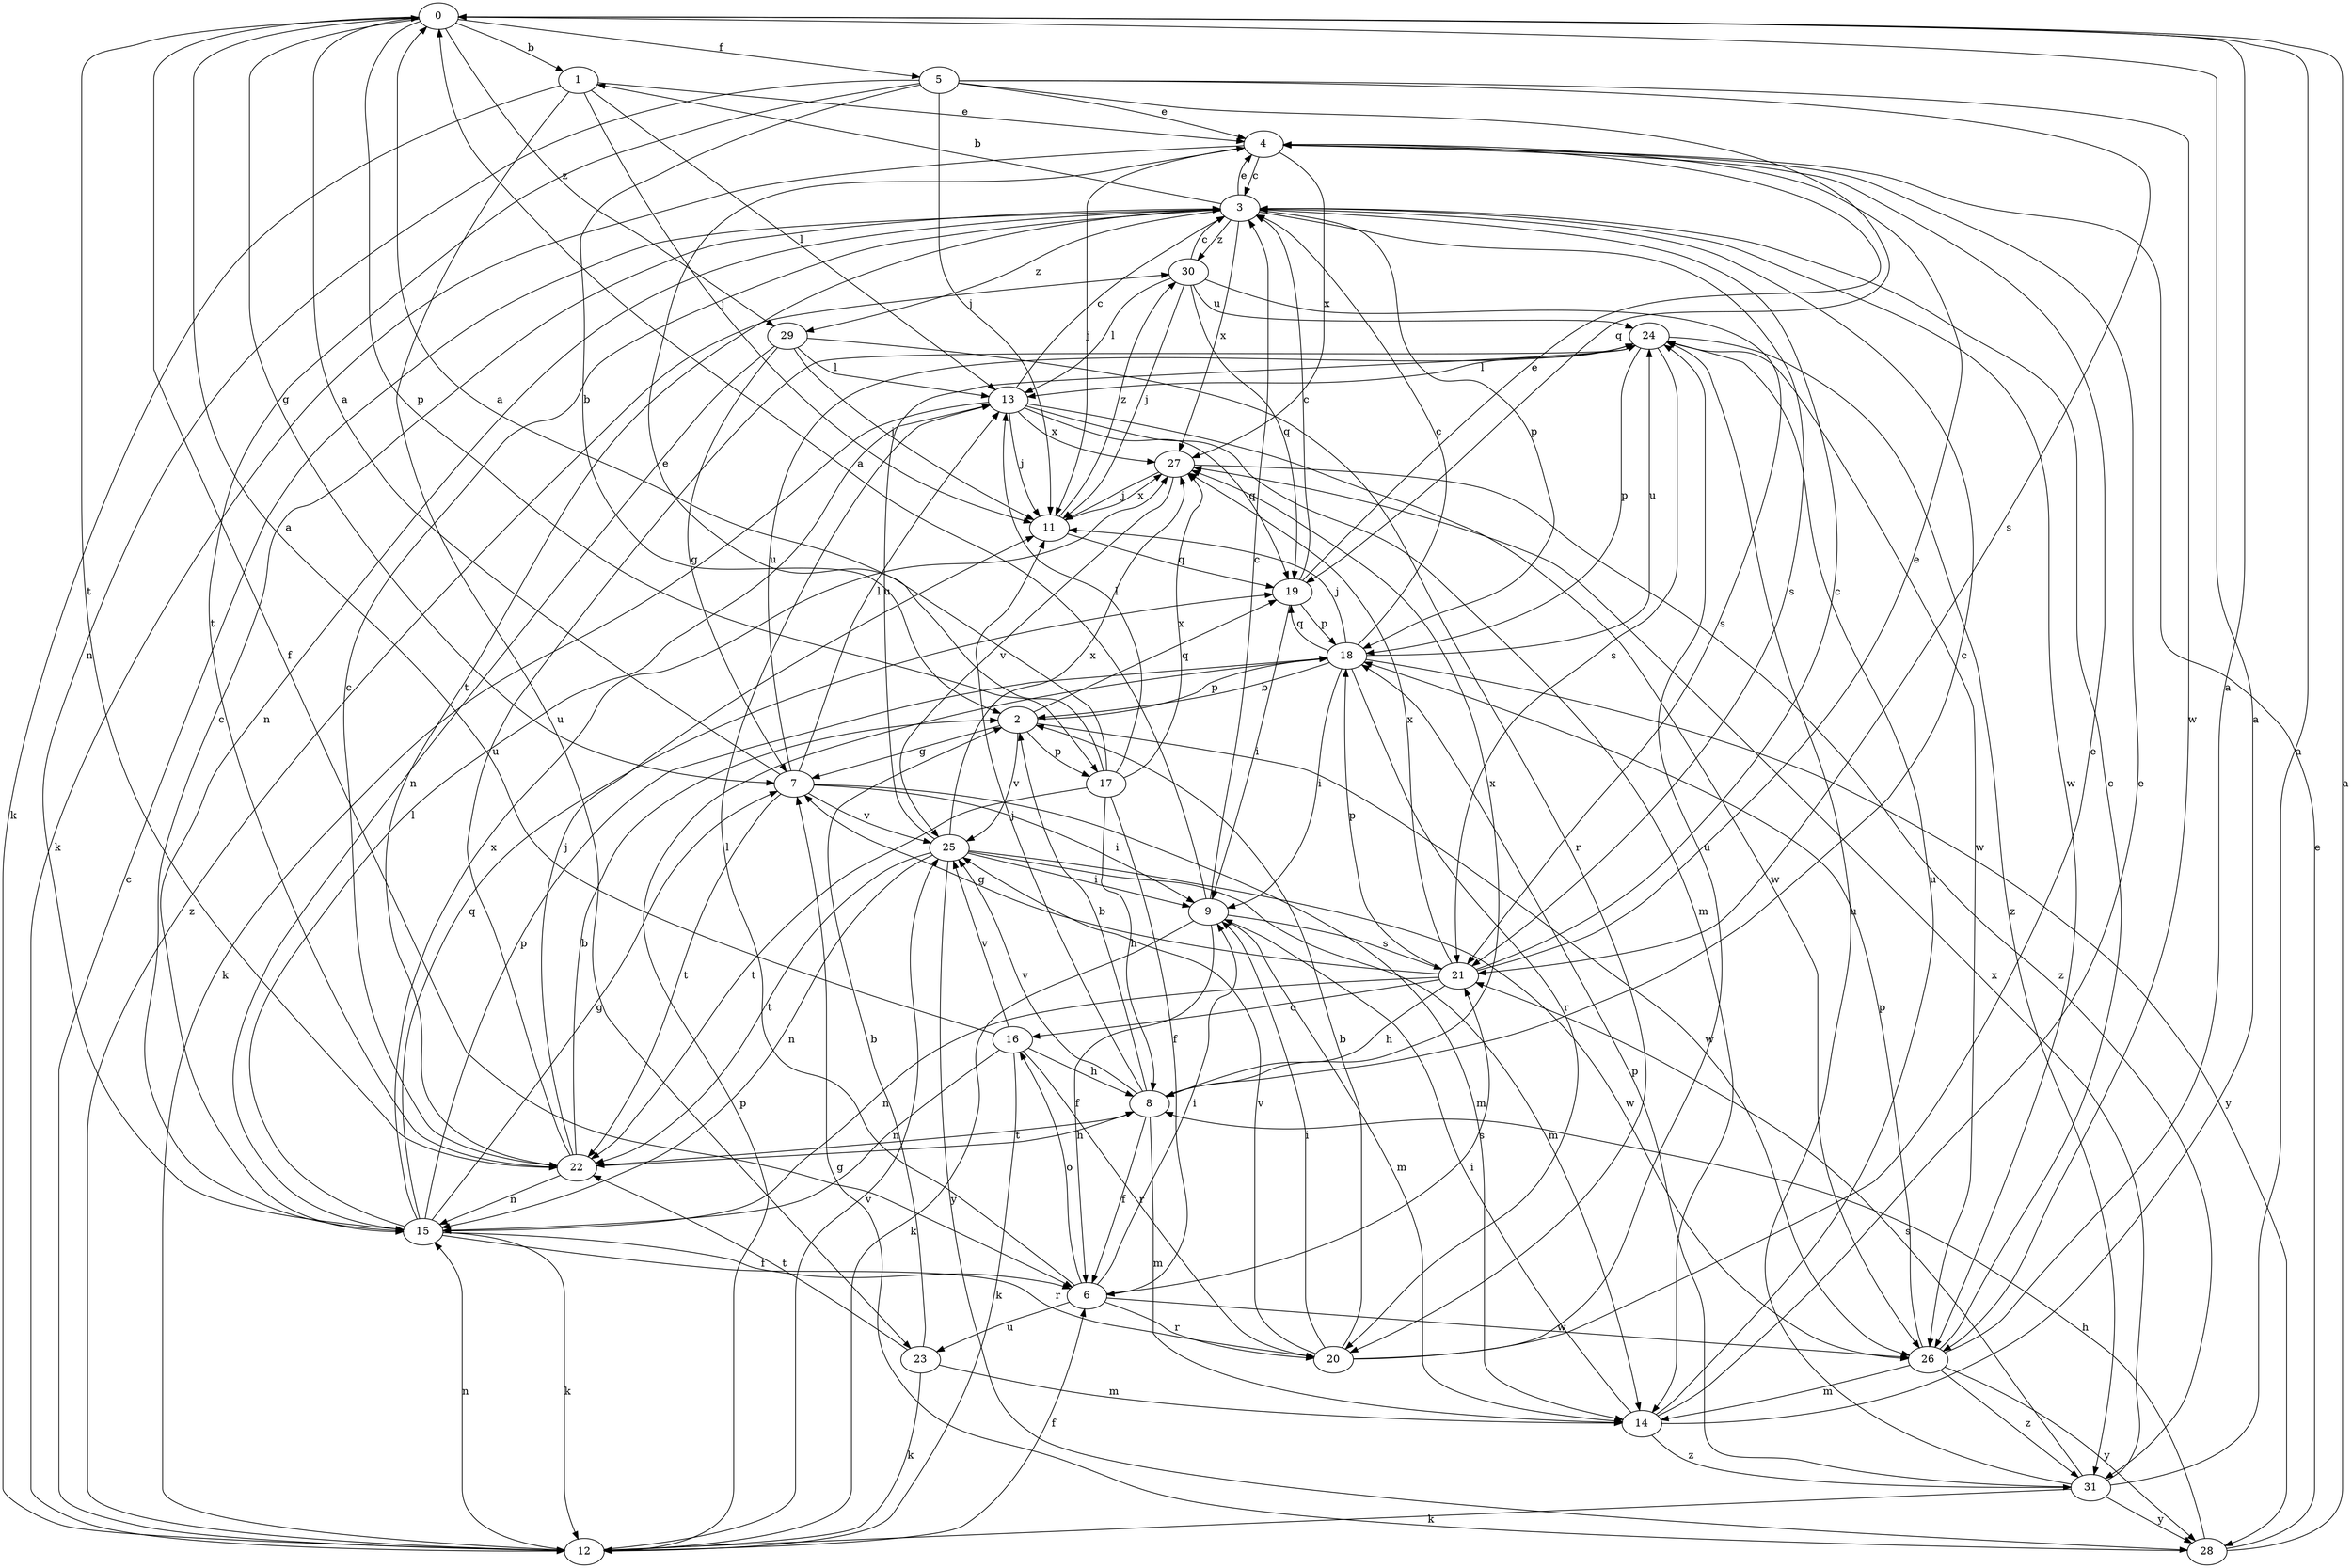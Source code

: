 strict digraph  {
0;
1;
2;
3;
4;
5;
6;
7;
8;
9;
11;
12;
13;
14;
15;
16;
17;
18;
19;
20;
21;
22;
23;
24;
25;
26;
27;
28;
29;
30;
31;
0 -> 1  [label=b];
0 -> 5  [label=f];
0 -> 6  [label=f];
0 -> 7  [label=g];
0 -> 17  [label=p];
0 -> 22  [label=t];
0 -> 29  [label=z];
1 -> 4  [label=e];
1 -> 11  [label=j];
1 -> 12  [label=k];
1 -> 13  [label=l];
1 -> 23  [label=u];
2 -> 7  [label=g];
2 -> 17  [label=p];
2 -> 18  [label=p];
2 -> 19  [label=q];
2 -> 25  [label=v];
2 -> 26  [label=w];
3 -> 1  [label=b];
3 -> 4  [label=e];
3 -> 15  [label=n];
3 -> 18  [label=p];
3 -> 21  [label=s];
3 -> 22  [label=t];
3 -> 26  [label=w];
3 -> 27  [label=x];
3 -> 29  [label=z];
3 -> 30  [label=z];
4 -> 3  [label=c];
4 -> 11  [label=j];
4 -> 12  [label=k];
4 -> 27  [label=x];
5 -> 2  [label=b];
5 -> 4  [label=e];
5 -> 11  [label=j];
5 -> 15  [label=n];
5 -> 19  [label=q];
5 -> 21  [label=s];
5 -> 22  [label=t];
5 -> 26  [label=w];
6 -> 9  [label=i];
6 -> 13  [label=l];
6 -> 16  [label=o];
6 -> 20  [label=r];
6 -> 21  [label=s];
6 -> 23  [label=u];
6 -> 26  [label=w];
7 -> 0  [label=a];
7 -> 9  [label=i];
7 -> 13  [label=l];
7 -> 14  [label=m];
7 -> 22  [label=t];
7 -> 24  [label=u];
7 -> 25  [label=v];
8 -> 2  [label=b];
8 -> 3  [label=c];
8 -> 6  [label=f];
8 -> 11  [label=j];
8 -> 14  [label=m];
8 -> 22  [label=t];
8 -> 25  [label=v];
8 -> 27  [label=x];
9 -> 0  [label=a];
9 -> 3  [label=c];
9 -> 6  [label=f];
9 -> 12  [label=k];
9 -> 14  [label=m];
9 -> 21  [label=s];
11 -> 19  [label=q];
11 -> 27  [label=x];
11 -> 30  [label=z];
12 -> 3  [label=c];
12 -> 6  [label=f];
12 -> 15  [label=n];
12 -> 18  [label=p];
12 -> 25  [label=v];
12 -> 30  [label=z];
13 -> 3  [label=c];
13 -> 11  [label=j];
13 -> 12  [label=k];
13 -> 14  [label=m];
13 -> 19  [label=q];
13 -> 26  [label=w];
13 -> 27  [label=x];
14 -> 0  [label=a];
14 -> 4  [label=e];
14 -> 9  [label=i];
14 -> 24  [label=u];
14 -> 31  [label=z];
15 -> 3  [label=c];
15 -> 6  [label=f];
15 -> 7  [label=g];
15 -> 12  [label=k];
15 -> 13  [label=l];
15 -> 18  [label=p];
15 -> 19  [label=q];
15 -> 20  [label=r];
15 -> 27  [label=x];
16 -> 0  [label=a];
16 -> 8  [label=h];
16 -> 12  [label=k];
16 -> 15  [label=n];
16 -> 20  [label=r];
16 -> 25  [label=v];
17 -> 0  [label=a];
17 -> 4  [label=e];
17 -> 6  [label=f];
17 -> 8  [label=h];
17 -> 13  [label=l];
17 -> 22  [label=t];
17 -> 27  [label=x];
18 -> 2  [label=b];
18 -> 3  [label=c];
18 -> 9  [label=i];
18 -> 11  [label=j];
18 -> 19  [label=q];
18 -> 20  [label=r];
18 -> 24  [label=u];
18 -> 28  [label=y];
19 -> 3  [label=c];
19 -> 4  [label=e];
19 -> 9  [label=i];
19 -> 18  [label=p];
20 -> 2  [label=b];
20 -> 4  [label=e];
20 -> 9  [label=i];
20 -> 24  [label=u];
20 -> 25  [label=v];
21 -> 3  [label=c];
21 -> 4  [label=e];
21 -> 7  [label=g];
21 -> 8  [label=h];
21 -> 15  [label=n];
21 -> 16  [label=o];
21 -> 18  [label=p];
21 -> 27  [label=x];
22 -> 2  [label=b];
22 -> 3  [label=c];
22 -> 8  [label=h];
22 -> 11  [label=j];
22 -> 15  [label=n];
22 -> 24  [label=u];
23 -> 2  [label=b];
23 -> 12  [label=k];
23 -> 14  [label=m];
23 -> 22  [label=t];
24 -> 13  [label=l];
24 -> 18  [label=p];
24 -> 21  [label=s];
24 -> 26  [label=w];
24 -> 31  [label=z];
25 -> 9  [label=i];
25 -> 14  [label=m];
25 -> 15  [label=n];
25 -> 22  [label=t];
25 -> 24  [label=u];
25 -> 26  [label=w];
25 -> 27  [label=x];
25 -> 28  [label=y];
26 -> 0  [label=a];
26 -> 3  [label=c];
26 -> 14  [label=m];
26 -> 18  [label=p];
26 -> 28  [label=y];
26 -> 31  [label=z];
27 -> 11  [label=j];
27 -> 25  [label=v];
27 -> 31  [label=z];
28 -> 0  [label=a];
28 -> 4  [label=e];
28 -> 7  [label=g];
28 -> 8  [label=h];
29 -> 7  [label=g];
29 -> 11  [label=j];
29 -> 13  [label=l];
29 -> 15  [label=n];
29 -> 20  [label=r];
30 -> 3  [label=c];
30 -> 11  [label=j];
30 -> 13  [label=l];
30 -> 19  [label=q];
30 -> 21  [label=s];
30 -> 24  [label=u];
31 -> 0  [label=a];
31 -> 12  [label=k];
31 -> 18  [label=p];
31 -> 21  [label=s];
31 -> 24  [label=u];
31 -> 27  [label=x];
31 -> 28  [label=y];
}
